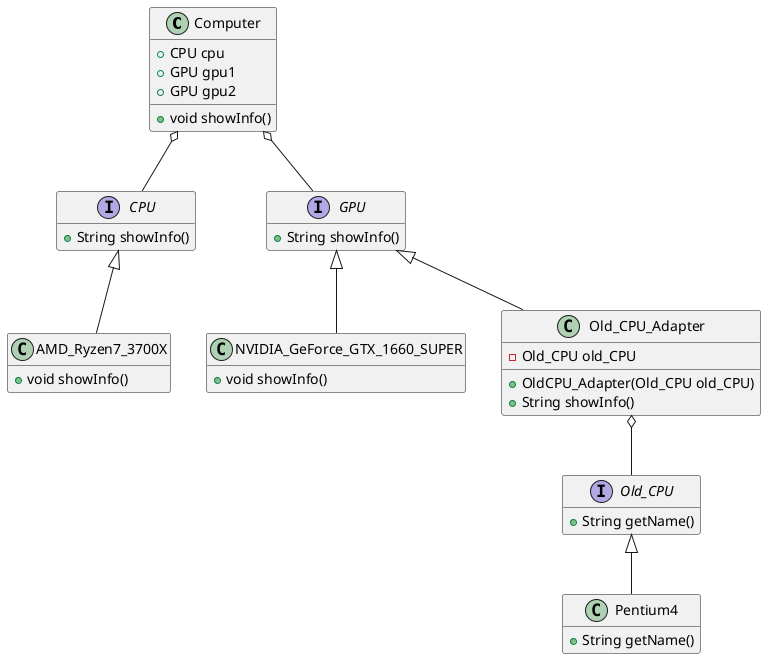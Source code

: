 @startuml example
hide empty members

Class Computer{
    + CPU cpu
    + GPU gpu1
    + GPU gpu2
    + void showInfo()
}

interface CPU{
    + String showInfo()
}

interface GPU{
    + String showInfo()
}

class AMD_Ryzen7_3700X{
    + void showInfo()
}

class NVIDIA_GeForce_GTX_1660_SUPER{
    + void showInfo()
}

interface Old_CPU{
    + String getName()
}

class Pentium4{
    + String getName()
}

class Old_CPU_Adapter{
    - Old_CPU old_CPU
    + OldCPU_Adapter(Old_CPU old_CPU)
    + String showInfo()
}

Computer o-- CPU
Computer o-- GPU
Old_CPU_Adapter o-- Old_CPU

CPU <|-- AMD_Ryzen7_3700X
GPU <|-- NVIDIA_GeForce_GTX_1660_SUPER
GPU <|-- Old_CPU_Adapter

Old_CPU <|-- Pentium4

@enduml
